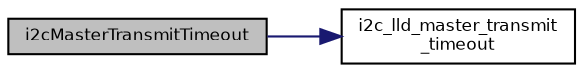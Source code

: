 digraph "i2cMasterTransmitTimeout"
{
  bgcolor="transparent";
  edge [fontname="Helvetica",fontsize="8",labelfontname="Helvetica",labelfontsize="8"];
  node [fontname="Helvetica",fontsize="8",shape=record];
  rankdir="LR";
  Node29 [label="i2cMasterTransmitTimeout",height=0.2,width=0.4,color="black", fillcolor="grey75", style="filled", fontcolor="black"];
  Node29 -> Node30 [color="midnightblue",fontsize="8",style="solid",fontname="Helvetica"];
  Node30 [label="i2c_lld_master_transmit\l_timeout",height=0.2,width=0.4,color="black",URL="$group___i2_c.html#gada9b7dc1dd377413d29fe17341b145ea",tooltip="Transmits data via the I2C bus as master. "];
}
